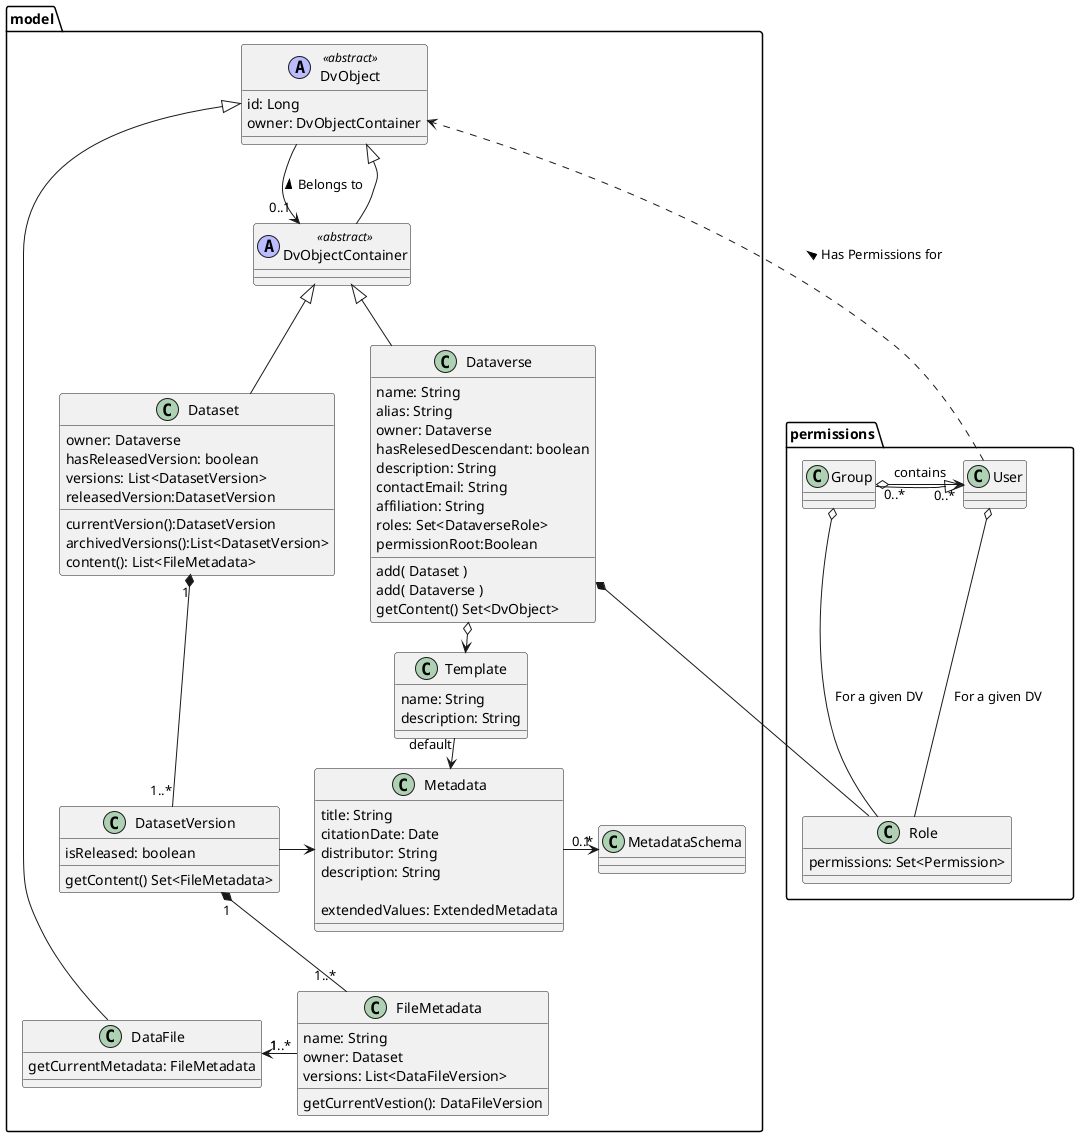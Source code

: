 @startuml

package model {
	class DvObject <<(A,#BBBBFF)abstract>> {
		id: Long
		owner: DvObjectContainer
	}

	class DvObjectContainer <<(A,#BBBBFF) abstract>> {
	}

	class Dataverse {
		name: String
		alias: String 
		owner: Dataverse
		hasRelesedDescendant: boolean
		description: String
		contactEmail: String
		affiliation: String
		roles: Set<DataverseRole>
		permissionRoot:Boolean
		add( Dataset )
		add( Dataverse )
		getContent() Set<DvObject>
	}

	class Dataset {
		owner: Dataverse
		hasReleasedVersion: boolean
		versions: List<DatasetVersion>
		currentVersion():DatasetVersion
		archivedVersions():List<DatasetVersion>
		releasedVersion:DatasetVersion
		content(): List<FileMetadata>
	}

	class FileMetadata {
		name: String
		owner: Dataset
		versions: List<DataFileVersion>
		getCurrentVestion(): DataFileVersion
	}

	class DataFile {
		getCurrentMetadata: FileMetadata
	}

	FileMetadata "1..*" -> "1" DataFile

	class MetadataSchema {

	}
	class Metadata{
		title: String
		citationDate: Date
		distributor: String
		description: String

		extendedValues: ExtendedMetadata
	}

	class Template {
		name: String
		description: String

	}

	class DatasetVersion {
		isReleased: boolean
		getContent() Set<FileMetadata>
	}
 
	Metadata "0..*" -> "1" MetadataSchema
	DatasetVersion -> Metadata
	Dataverse o-> Template
	Template -> Metadata : default
}

package permissions {
	class User {
		
	}

	class Group {
		
	}

	class Role {
		permissions: Set<Permission>
	}
}
Group -|> User
DvObjectContainer -up-|> DvObject
Dataverse -up-|> DvObjectContainer
Dataset   -up-|> DvObjectContainer
DataFile  -up-|> DvObject 

DvObject --> "0..1" DvObjectContainer : < Belongs to

Dataset "1" *-- "1..*" DatasetVersion
DatasetVersion "1" *-- "1..*" FileMetadata

User .> DvObject : Has Permissions for >
User o-- Role : For a given DV
Group o-- Role  : For a given DV
Group "0..*" o--> "0..*" User : contains
Dataverse *-- Role
@enduml